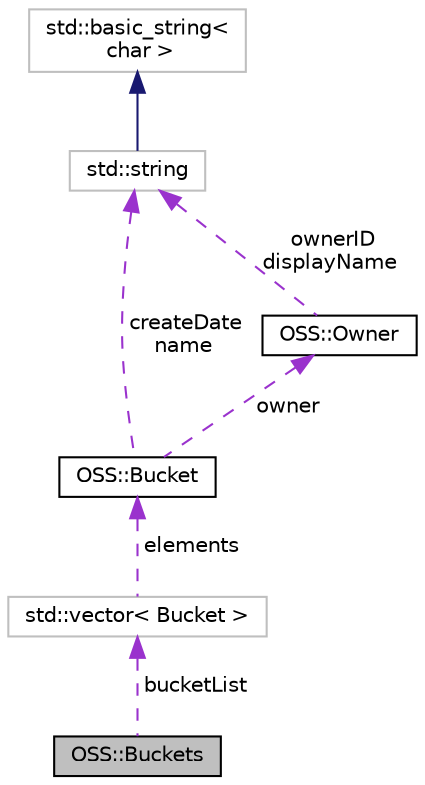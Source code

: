 digraph "OSS::Buckets"
{
  edge [fontname="Helvetica",fontsize="10",labelfontname="Helvetica",labelfontsize="10"];
  node [fontname="Helvetica",fontsize="10",shape=record];
  Node1 [label="OSS::Buckets",height=0.2,width=0.4,color="black", fillcolor="grey75", style="filled" fontcolor="black"];
  Node2 -> Node1 [dir="back",color="darkorchid3",fontsize="10",style="dashed",label=" bucketList" ,fontname="Helvetica"];
  Node2 [label="std::vector\< Bucket \>",height=0.2,width=0.4,color="grey75", fillcolor="white", style="filled"];
  Node3 -> Node2 [dir="back",color="darkorchid3",fontsize="10",style="dashed",label=" elements" ,fontname="Helvetica"];
  Node3 [label="OSS::Bucket",height=0.2,width=0.4,color="black", fillcolor="white", style="filled",URL="$class_o_s_s_1_1_bucket.html"];
  Node4 -> Node3 [dir="back",color="darkorchid3",fontsize="10",style="dashed",label=" createDate\nname" ,fontname="Helvetica"];
  Node4 [label="std::string",height=0.2,width=0.4,color="grey75", fillcolor="white", style="filled",tooltip="STL class."];
  Node5 -> Node4 [dir="back",color="midnightblue",fontsize="10",style="solid",fontname="Helvetica"];
  Node5 [label="std::basic_string\<\l char \>",height=0.2,width=0.4,color="grey75", fillcolor="white", style="filled",tooltip="STL class."];
  Node6 -> Node3 [dir="back",color="darkorchid3",fontsize="10",style="dashed",label=" owner" ,fontname="Helvetica"];
  Node6 [label="OSS::Owner",height=0.2,width=0.4,color="black", fillcolor="white", style="filled",URL="$class_o_s_s_1_1_owner.html"];
  Node4 -> Node6 [dir="back",color="darkorchid3",fontsize="10",style="dashed",label=" ownerID\ndisplayName" ,fontname="Helvetica"];
}
